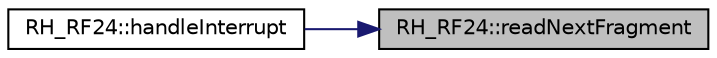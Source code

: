 digraph "RH_RF24::readNextFragment"
{
 // LATEX_PDF_SIZE
  edge [fontname="Helvetica",fontsize="10",labelfontname="Helvetica",labelfontsize="10"];
  node [fontname="Helvetica",fontsize="10",shape=record];
  rankdir="RL";
  Node1 [label="RH_RF24::readNextFragment",height=0.2,width=0.4,color="black", fillcolor="grey75", style="filled", fontcolor="black",tooltip=" "];
  Node1 -> Node2 [dir="back",color="midnightblue",fontsize="10",style="solid",fontname="Helvetica"];
  Node2 [label="RH_RF24::handleInterrupt",height=0.2,width=0.4,color="black", fillcolor="white", style="filled",URL="$class_r_h___r_f24.html#ace446bd70542adeedf7f7403212e809c",tooltip=" "];
}
